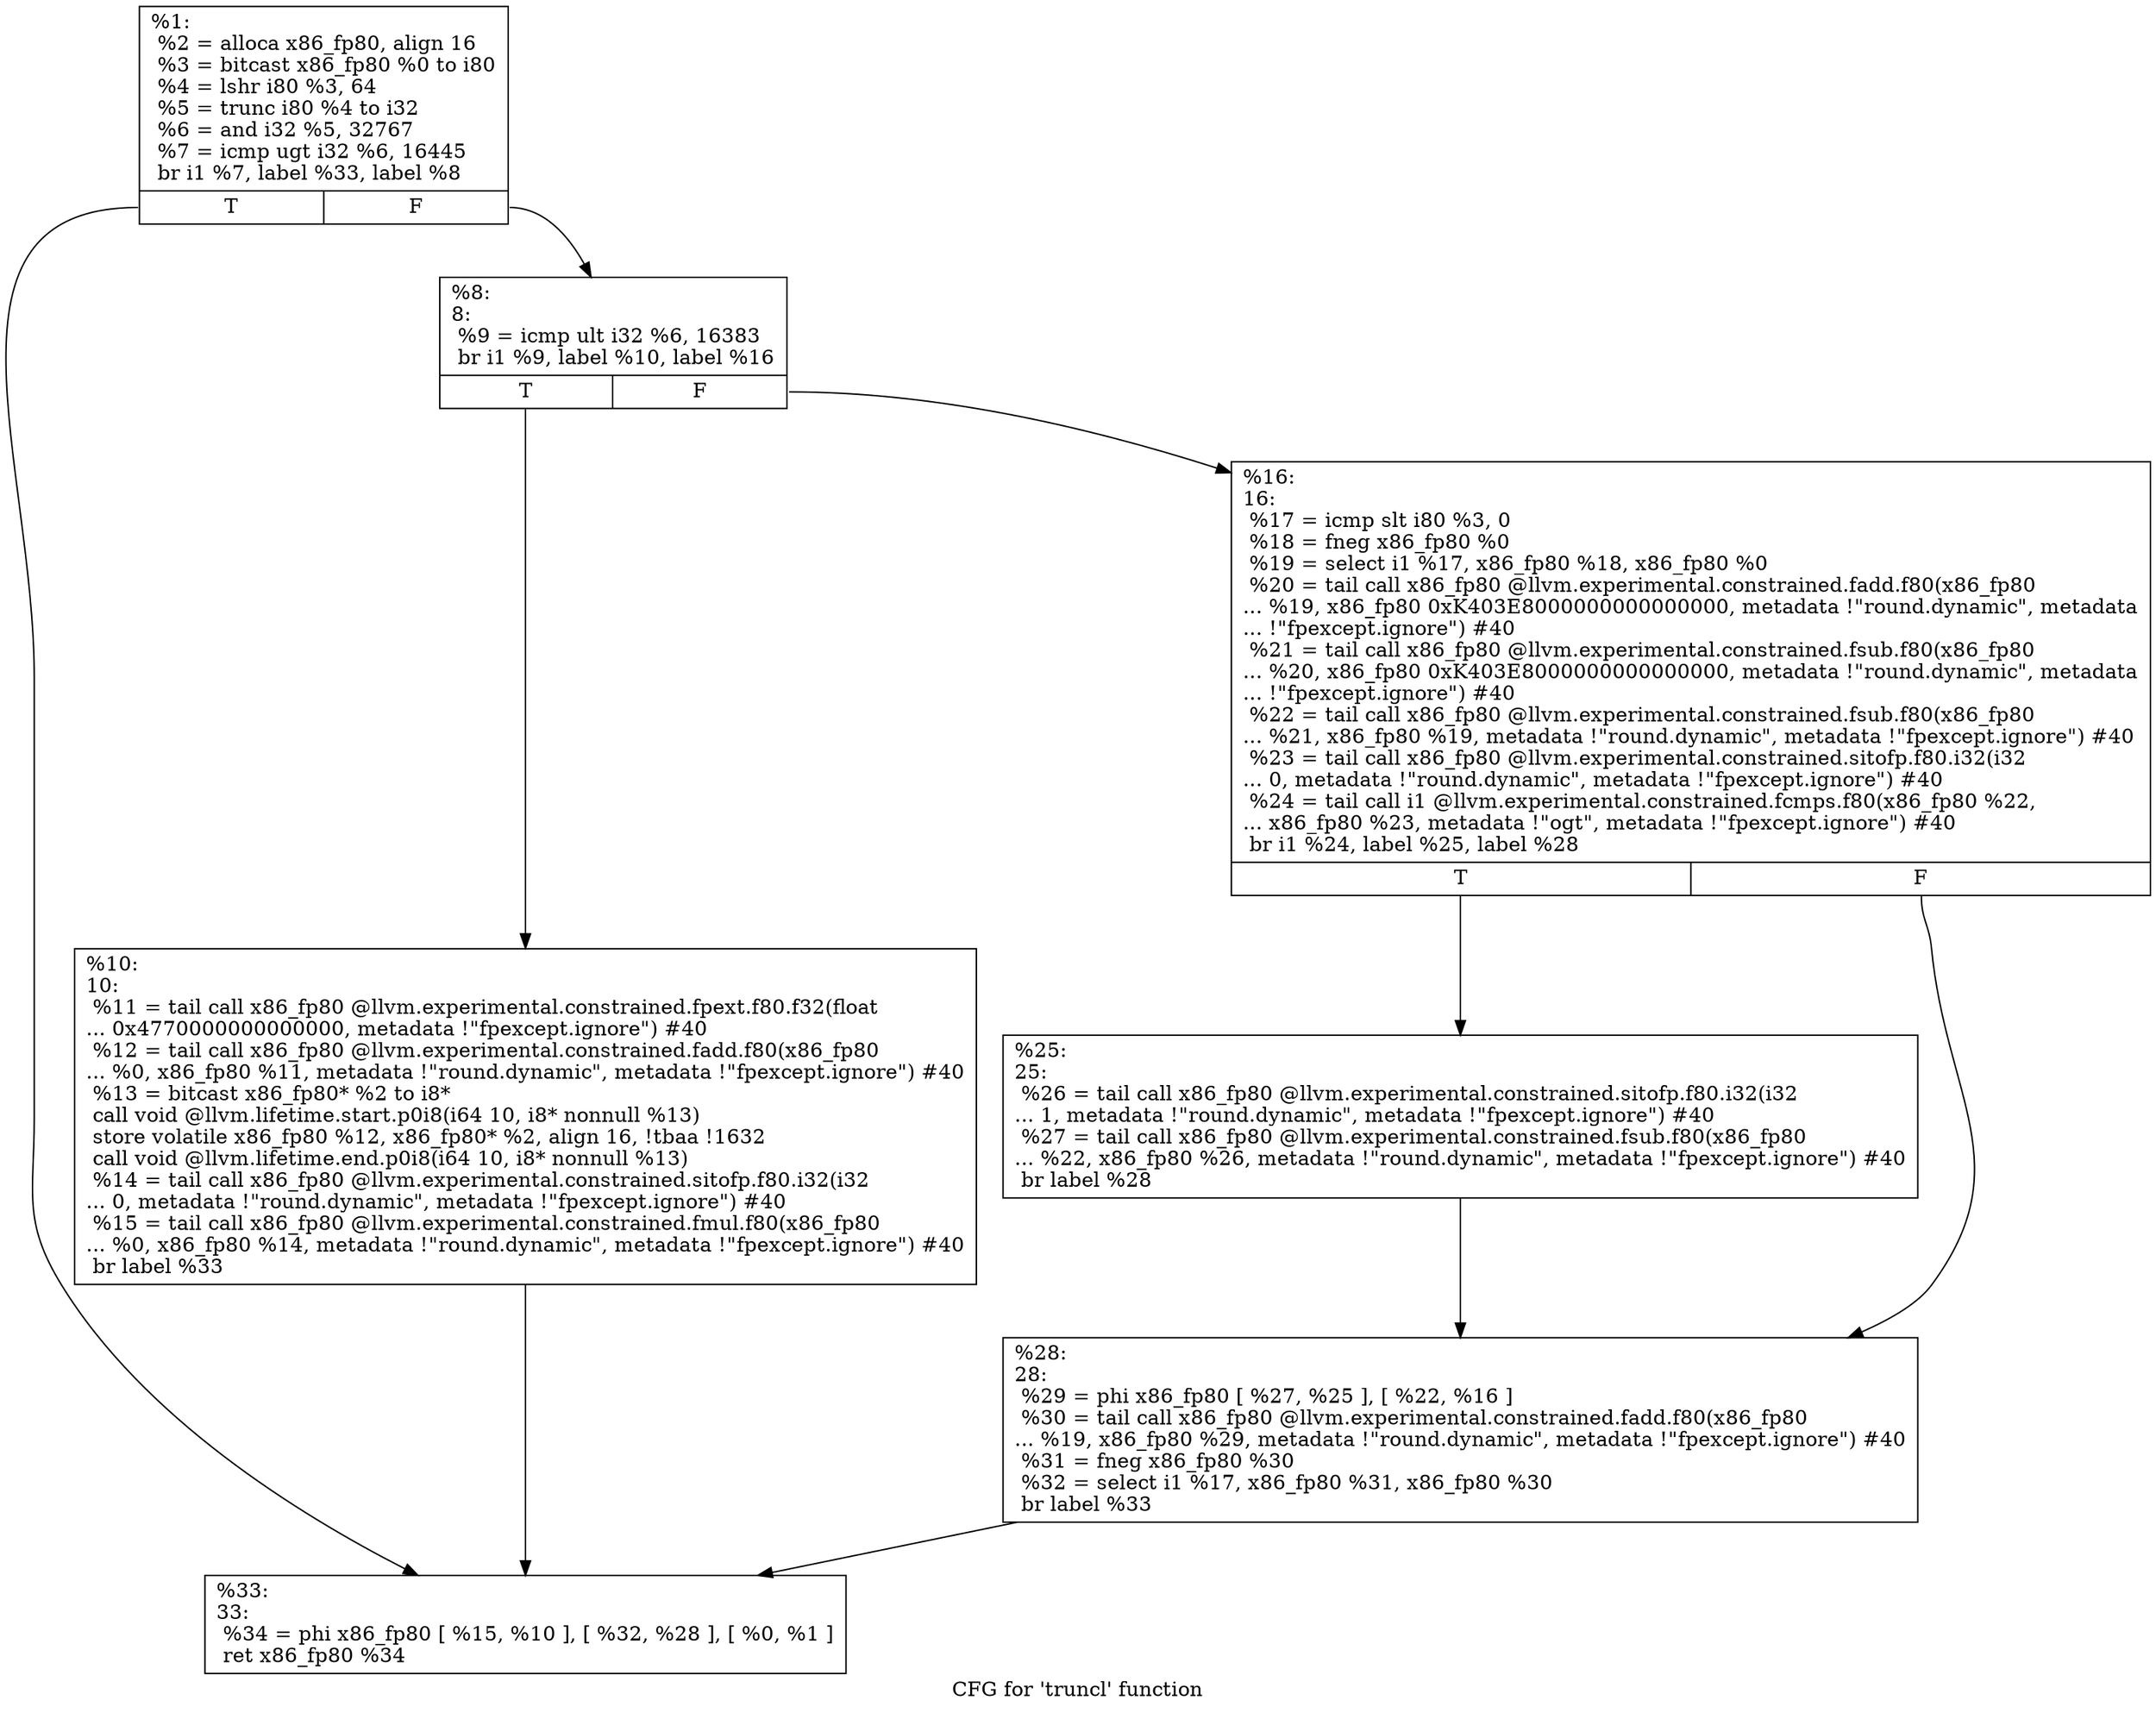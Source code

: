 digraph "CFG for 'truncl' function" {
	label="CFG for 'truncl' function";

	Node0x201c960 [shape=record,label="{%1:\l  %2 = alloca x86_fp80, align 16\l  %3 = bitcast x86_fp80 %0 to i80\l  %4 = lshr i80 %3, 64\l  %5 = trunc i80 %4 to i32\l  %6 = and i32 %5, 32767\l  %7 = icmp ugt i32 %6, 16445\l  br i1 %7, label %33, label %8\l|{<s0>T|<s1>F}}"];
	Node0x201c960:s0 -> Node0x201cb40;
	Node0x201c960:s1 -> Node0x201c9b0;
	Node0x201c9b0 [shape=record,label="{%8:\l8:                                                \l  %9 = icmp ult i32 %6, 16383\l  br i1 %9, label %10, label %16\l|{<s0>T|<s1>F}}"];
	Node0x201c9b0:s0 -> Node0x201ca00;
	Node0x201c9b0:s1 -> Node0x201ca50;
	Node0x201ca00 [shape=record,label="{%10:\l10:                                               \l  %11 = tail call x86_fp80 @llvm.experimental.constrained.fpext.f80.f32(float\l... 0x4770000000000000, metadata !\"fpexcept.ignore\") #40\l  %12 = tail call x86_fp80 @llvm.experimental.constrained.fadd.f80(x86_fp80\l... %0, x86_fp80 %11, metadata !\"round.dynamic\", metadata !\"fpexcept.ignore\") #40\l  %13 = bitcast x86_fp80* %2 to i8*\l  call void @llvm.lifetime.start.p0i8(i64 10, i8* nonnull %13)\l  store volatile x86_fp80 %12, x86_fp80* %2, align 16, !tbaa !1632\l  call void @llvm.lifetime.end.p0i8(i64 10, i8* nonnull %13)\l  %14 = tail call x86_fp80 @llvm.experimental.constrained.sitofp.f80.i32(i32\l... 0, metadata !\"round.dynamic\", metadata !\"fpexcept.ignore\") #40\l  %15 = tail call x86_fp80 @llvm.experimental.constrained.fmul.f80(x86_fp80\l... %0, x86_fp80 %14, metadata !\"round.dynamic\", metadata !\"fpexcept.ignore\") #40\l  br label %33\l}"];
	Node0x201ca00 -> Node0x201cb40;
	Node0x201ca50 [shape=record,label="{%16:\l16:                                               \l  %17 = icmp slt i80 %3, 0\l  %18 = fneg x86_fp80 %0\l  %19 = select i1 %17, x86_fp80 %18, x86_fp80 %0\l  %20 = tail call x86_fp80 @llvm.experimental.constrained.fadd.f80(x86_fp80\l... %19, x86_fp80 0xK403E8000000000000000, metadata !\"round.dynamic\", metadata\l... !\"fpexcept.ignore\") #40\l  %21 = tail call x86_fp80 @llvm.experimental.constrained.fsub.f80(x86_fp80\l... %20, x86_fp80 0xK403E8000000000000000, metadata !\"round.dynamic\", metadata\l... !\"fpexcept.ignore\") #40\l  %22 = tail call x86_fp80 @llvm.experimental.constrained.fsub.f80(x86_fp80\l... %21, x86_fp80 %19, metadata !\"round.dynamic\", metadata !\"fpexcept.ignore\") #40\l  %23 = tail call x86_fp80 @llvm.experimental.constrained.sitofp.f80.i32(i32\l... 0, metadata !\"round.dynamic\", metadata !\"fpexcept.ignore\") #40\l  %24 = tail call i1 @llvm.experimental.constrained.fcmps.f80(x86_fp80 %22,\l... x86_fp80 %23, metadata !\"ogt\", metadata !\"fpexcept.ignore\") #40\l  br i1 %24, label %25, label %28\l|{<s0>T|<s1>F}}"];
	Node0x201ca50:s0 -> Node0x201caa0;
	Node0x201ca50:s1 -> Node0x201caf0;
	Node0x201caa0 [shape=record,label="{%25:\l25:                                               \l  %26 = tail call x86_fp80 @llvm.experimental.constrained.sitofp.f80.i32(i32\l... 1, metadata !\"round.dynamic\", metadata !\"fpexcept.ignore\") #40\l  %27 = tail call x86_fp80 @llvm.experimental.constrained.fsub.f80(x86_fp80\l... %22, x86_fp80 %26, metadata !\"round.dynamic\", metadata !\"fpexcept.ignore\") #40\l  br label %28\l}"];
	Node0x201caa0 -> Node0x201caf0;
	Node0x201caf0 [shape=record,label="{%28:\l28:                                               \l  %29 = phi x86_fp80 [ %27, %25 ], [ %22, %16 ]\l  %30 = tail call x86_fp80 @llvm.experimental.constrained.fadd.f80(x86_fp80\l... %19, x86_fp80 %29, metadata !\"round.dynamic\", metadata !\"fpexcept.ignore\") #40\l  %31 = fneg x86_fp80 %30\l  %32 = select i1 %17, x86_fp80 %31, x86_fp80 %30\l  br label %33\l}"];
	Node0x201caf0 -> Node0x201cb40;
	Node0x201cb40 [shape=record,label="{%33:\l33:                                               \l  %34 = phi x86_fp80 [ %15, %10 ], [ %32, %28 ], [ %0, %1 ]\l  ret x86_fp80 %34\l}"];
}
